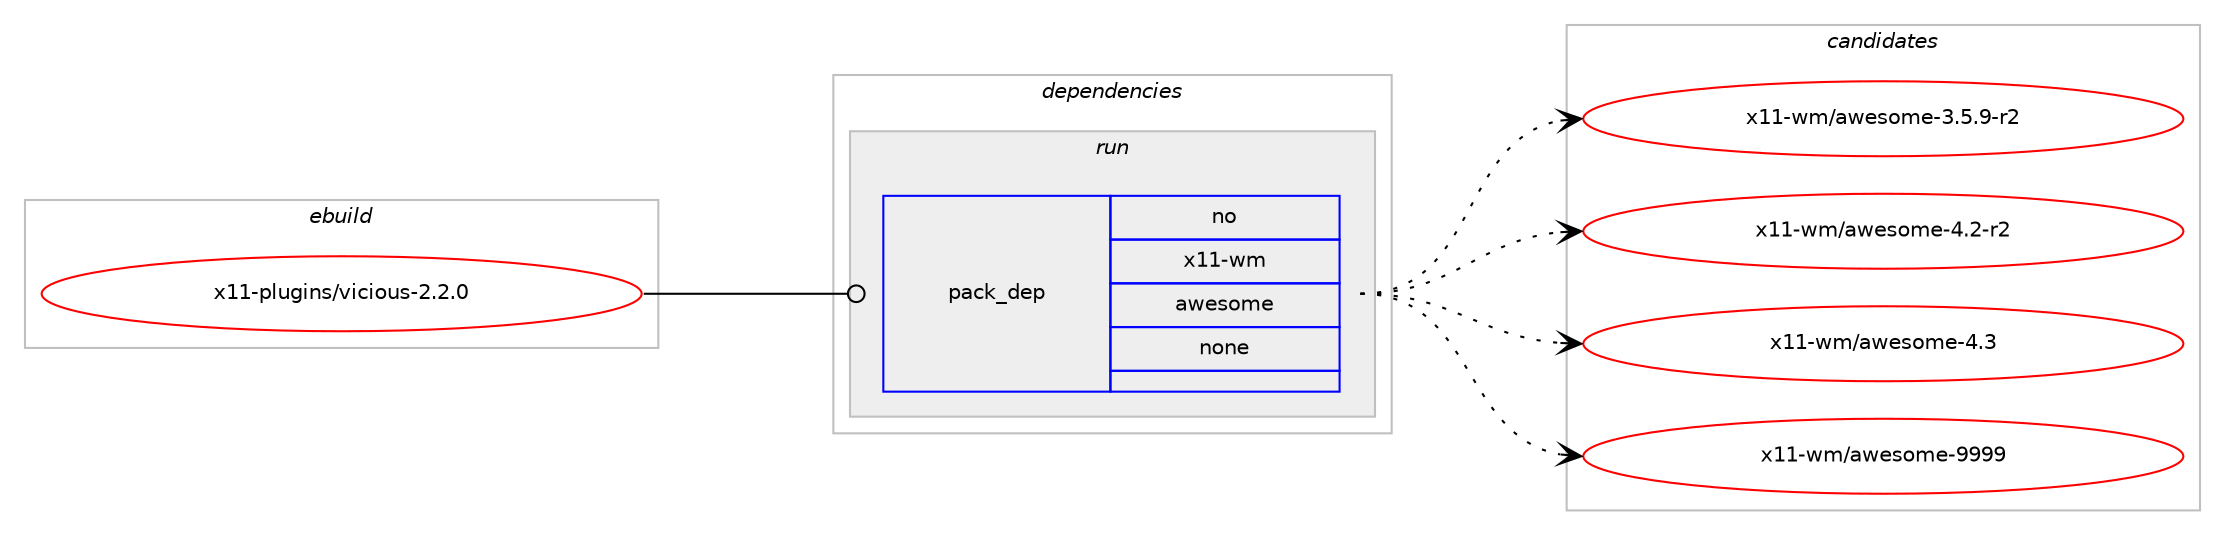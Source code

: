 digraph prolog {

# *************
# Graph options
# *************

newrank=true;
concentrate=true;
compound=true;
graph [rankdir=LR,fontname=Helvetica,fontsize=10,ranksep=1.5];#, ranksep=2.5, nodesep=0.2];
edge  [arrowhead=vee];
node  [fontname=Helvetica,fontsize=10];

# **********
# The ebuild
# **********

subgraph cluster_leftcol {
color=gray;
rank=same;
label=<<i>ebuild</i>>;
id [label="x11-plugins/vicious-2.2.0", color=red, width=4, href="../x11-plugins/vicious-2.2.0.svg"];
}

# ****************
# The dependencies
# ****************

subgraph cluster_midcol {
color=gray;
label=<<i>dependencies</i>>;
subgraph cluster_compile {
fillcolor="#eeeeee";
style=filled;
label=<<i>compile</i>>;
}
subgraph cluster_compileandrun {
fillcolor="#eeeeee";
style=filled;
label=<<i>compile and run</i>>;
}
subgraph cluster_run {
fillcolor="#eeeeee";
style=filled;
label=<<i>run</i>>;
subgraph pack1270331 {
dependency1767103 [label=<<TABLE BORDER="0" CELLBORDER="1" CELLSPACING="0" CELLPADDING="4" WIDTH="220"><TR><TD ROWSPAN="6" CELLPADDING="30">pack_dep</TD></TR><TR><TD WIDTH="110">no</TD></TR><TR><TD>x11-wm</TD></TR><TR><TD>awesome</TD></TR><TR><TD>none</TD></TR><TR><TD></TD></TR></TABLE>>, shape=none, color=blue];
}
id:e -> dependency1767103:w [weight=20,style="solid",arrowhead="odot"];
}
}

# **************
# The candidates
# **************

subgraph cluster_choices {
rank=same;
color=gray;
label=<<i>candidates</i>>;

subgraph choice1270331 {
color=black;
nodesep=1;
choice12049494511910947971191011151111091014551465346574511450 [label="x11-wm/awesome-3.5.9-r2", color=red, width=4,href="../x11-wm/awesome-3.5.9-r2.svg"];
choice1204949451191094797119101115111109101455246504511450 [label="x11-wm/awesome-4.2-r2", color=red, width=4,href="../x11-wm/awesome-4.2-r2.svg"];
choice120494945119109479711910111511110910145524651 [label="x11-wm/awesome-4.3", color=red, width=4,href="../x11-wm/awesome-4.3.svg"];
choice12049494511910947971191011151111091014557575757 [label="x11-wm/awesome-9999", color=red, width=4,href="../x11-wm/awesome-9999.svg"];
dependency1767103:e -> choice12049494511910947971191011151111091014551465346574511450:w [style=dotted,weight="100"];
dependency1767103:e -> choice1204949451191094797119101115111109101455246504511450:w [style=dotted,weight="100"];
dependency1767103:e -> choice120494945119109479711910111511110910145524651:w [style=dotted,weight="100"];
dependency1767103:e -> choice12049494511910947971191011151111091014557575757:w [style=dotted,weight="100"];
}
}

}
